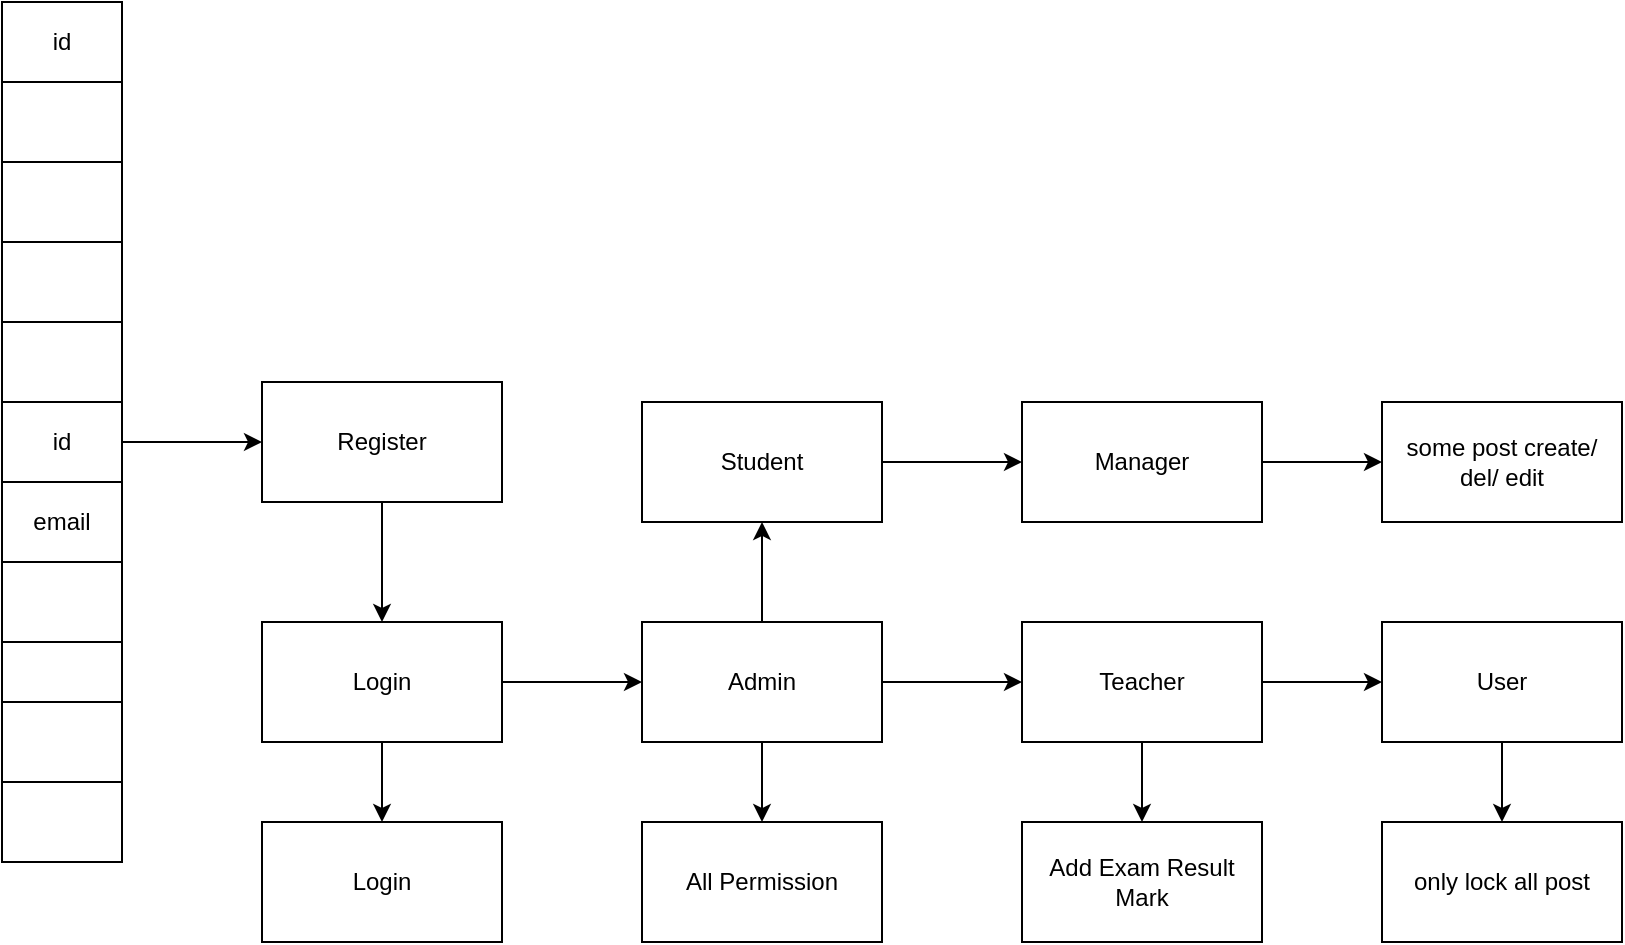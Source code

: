 <mxfile version="20.3.6" type="github" pages="3">
  <diagram id="4U0PF0JPmRglAvXGJqax" name="Page-1">
    <mxGraphModel dx="1108" dy="474" grid="1" gridSize="10" guides="1" tooltips="1" connect="1" arrows="1" fold="1" page="1" pageScale="1" pageWidth="850" pageHeight="1100" math="0" shadow="0">
      <root>
        <mxCell id="0" />
        <mxCell id="1" parent="0" />
        <mxCell id="2bIeN-VB0BG022n8a01r-1" value="" style="shape=table;startSize=0;container=1;collapsible=0;childLayout=tableLayout;" vertex="1" parent="1">
          <mxGeometry x="90" y="40" width="60" height="40" as="geometry" />
        </mxCell>
        <mxCell id="2bIeN-VB0BG022n8a01r-2" value="" style="shape=tableRow;horizontal=0;startSize=0;swimlaneHead=0;swimlaneBody=0;top=0;left=0;bottom=0;right=0;collapsible=0;dropTarget=0;fillColor=none;points=[[0,0.5],[1,0.5]];portConstraint=eastwest;" vertex="1" parent="2bIeN-VB0BG022n8a01r-1">
          <mxGeometry width="60" height="40" as="geometry" />
        </mxCell>
        <mxCell id="2bIeN-VB0BG022n8a01r-3" value="id" style="shape=partialRectangle;html=1;whiteSpace=wrap;connectable=0;overflow=hidden;fillColor=none;top=0;left=0;bottom=0;right=0;pointerEvents=1;" vertex="1" parent="2bIeN-VB0BG022n8a01r-2">
          <mxGeometry width="60" height="40" as="geometry">
            <mxRectangle width="60" height="40" as="alternateBounds" />
          </mxGeometry>
        </mxCell>
        <mxCell id="2bIeN-VB0BG022n8a01r-4" value="" style="shape=table;startSize=0;container=1;collapsible=0;childLayout=tableLayout;" vertex="1" parent="1">
          <mxGeometry x="90" y="80" width="60" height="40" as="geometry" />
        </mxCell>
        <mxCell id="2bIeN-VB0BG022n8a01r-5" value="" style="shape=tableRow;horizontal=0;startSize=0;swimlaneHead=0;swimlaneBody=0;top=0;left=0;bottom=0;right=0;collapsible=0;dropTarget=0;fillColor=none;points=[[0,0.5],[1,0.5]];portConstraint=eastwest;" vertex="1" parent="2bIeN-VB0BG022n8a01r-4">
          <mxGeometry width="60" height="40" as="geometry" />
        </mxCell>
        <mxCell id="2bIeN-VB0BG022n8a01r-6" value="" style="shape=partialRectangle;html=1;whiteSpace=wrap;connectable=0;overflow=hidden;fillColor=none;top=0;left=0;bottom=0;right=0;pointerEvents=1;" vertex="1" parent="2bIeN-VB0BG022n8a01r-5">
          <mxGeometry width="60" height="40" as="geometry">
            <mxRectangle width="60" height="40" as="alternateBounds" />
          </mxGeometry>
        </mxCell>
        <mxCell id="2bIeN-VB0BG022n8a01r-7" value="" style="shape=table;startSize=0;container=1;collapsible=0;childLayout=tableLayout;" vertex="1" parent="1">
          <mxGeometry x="90" y="120" width="60" height="40" as="geometry" />
        </mxCell>
        <mxCell id="2bIeN-VB0BG022n8a01r-8" value="" style="shape=tableRow;horizontal=0;startSize=0;swimlaneHead=0;swimlaneBody=0;top=0;left=0;bottom=0;right=0;collapsible=0;dropTarget=0;fillColor=none;points=[[0,0.5],[1,0.5]];portConstraint=eastwest;" vertex="1" parent="2bIeN-VB0BG022n8a01r-7">
          <mxGeometry width="60" height="40" as="geometry" />
        </mxCell>
        <mxCell id="2bIeN-VB0BG022n8a01r-9" value="" style="shape=partialRectangle;html=1;whiteSpace=wrap;connectable=0;overflow=hidden;fillColor=none;top=0;left=0;bottom=0;right=0;pointerEvents=1;" vertex="1" parent="2bIeN-VB0BG022n8a01r-8">
          <mxGeometry width="60" height="40" as="geometry">
            <mxRectangle width="60" height="40" as="alternateBounds" />
          </mxGeometry>
        </mxCell>
        <mxCell id="2bIeN-VB0BG022n8a01r-10" value="" style="shape=table;startSize=0;container=1;collapsible=0;childLayout=tableLayout;" vertex="1" parent="1">
          <mxGeometry x="90" y="200" width="60" height="40" as="geometry" />
        </mxCell>
        <mxCell id="2bIeN-VB0BG022n8a01r-11" value="" style="shape=tableRow;horizontal=0;startSize=0;swimlaneHead=0;swimlaneBody=0;top=0;left=0;bottom=0;right=0;collapsible=0;dropTarget=0;fillColor=none;points=[[0,0.5],[1,0.5]];portConstraint=eastwest;" vertex="1" parent="2bIeN-VB0BG022n8a01r-10">
          <mxGeometry width="60" height="40" as="geometry" />
        </mxCell>
        <mxCell id="2bIeN-VB0BG022n8a01r-12" value="email" style="shape=partialRectangle;html=1;whiteSpace=wrap;connectable=0;overflow=hidden;fillColor=none;top=0;left=0;bottom=0;right=0;pointerEvents=1;" vertex="1" parent="2bIeN-VB0BG022n8a01r-11">
          <mxGeometry width="60" height="40" as="geometry">
            <mxRectangle width="60" height="40" as="alternateBounds" />
          </mxGeometry>
        </mxCell>
        <mxCell id="2bIeN-VB0BG022n8a01r-30" style="edgeStyle=orthogonalEdgeStyle;rounded=0;orthogonalLoop=1;jettySize=auto;html=1;" edge="1" parent="1" source="2bIeN-VB0BG022n8a01r-19">
          <mxGeometry relative="1" as="geometry">
            <mxPoint x="220" y="260" as="targetPoint" />
            <Array as="points">
              <mxPoint x="170" y="260" />
              <mxPoint x="170" y="260" />
            </Array>
          </mxGeometry>
        </mxCell>
        <mxCell id="2bIeN-VB0BG022n8a01r-19" value="" style="shape=table;startSize=0;container=1;collapsible=0;childLayout=tableLayout;" vertex="1" parent="1">
          <mxGeometry x="90" y="230" width="60" height="200" as="geometry" />
        </mxCell>
        <mxCell id="2bIeN-VB0BG022n8a01r-20" value="" style="shape=tableRow;horizontal=0;startSize=0;swimlaneHead=0;swimlaneBody=0;top=0;left=0;bottom=0;right=0;collapsible=0;dropTarget=0;fillColor=none;points=[[0,0.5],[1,0.5]];portConstraint=eastwest;" vertex="1" parent="2bIeN-VB0BG022n8a01r-19">
          <mxGeometry width="60" height="40" as="geometry" />
        </mxCell>
        <mxCell id="2bIeN-VB0BG022n8a01r-21" value="" style="shape=partialRectangle;html=1;whiteSpace=wrap;connectable=0;overflow=hidden;fillColor=none;top=0;left=0;bottom=0;right=0;pointerEvents=1;" vertex="1" parent="2bIeN-VB0BG022n8a01r-20">
          <mxGeometry width="60" height="40" as="geometry">
            <mxRectangle width="60" height="40" as="alternateBounds" />
          </mxGeometry>
        </mxCell>
        <mxCell id="2bIeN-VB0BG022n8a01r-24" value="" style="shape=tableRow;horizontal=0;startSize=0;swimlaneHead=0;swimlaneBody=0;top=0;left=0;bottom=0;right=0;collapsible=0;dropTarget=0;fillColor=none;points=[[0,0.5],[1,0.5]];portConstraint=eastwest;" vertex="1" parent="2bIeN-VB0BG022n8a01r-19">
          <mxGeometry y="40" width="60" height="40" as="geometry" />
        </mxCell>
        <mxCell id="2bIeN-VB0BG022n8a01r-25" value="" style="shape=partialRectangle;html=1;whiteSpace=wrap;connectable=0;overflow=hidden;fillColor=none;top=0;left=0;bottom=0;right=0;pointerEvents=1;" vertex="1" parent="2bIeN-VB0BG022n8a01r-24">
          <mxGeometry width="60" height="40" as="geometry">
            <mxRectangle width="60" height="40" as="alternateBounds" />
          </mxGeometry>
        </mxCell>
        <mxCell id="2bIeN-VB0BG022n8a01r-28" value="" style="shape=tableRow;horizontal=0;startSize=0;swimlaneHead=0;swimlaneBody=0;top=0;left=0;bottom=0;right=0;collapsible=0;dropTarget=0;fillColor=none;points=[[0,0.5],[1,0.5]];portConstraint=eastwest;" vertex="1" parent="2bIeN-VB0BG022n8a01r-19">
          <mxGeometry y="80" width="60" height="40" as="geometry" />
        </mxCell>
        <mxCell id="2bIeN-VB0BG022n8a01r-29" value="id" style="shape=partialRectangle;html=1;whiteSpace=wrap;connectable=0;overflow=hidden;fillColor=none;top=0;left=0;bottom=0;right=0;pointerEvents=1;" vertex="1" parent="2bIeN-VB0BG022n8a01r-28">
          <mxGeometry width="60" height="40" as="geometry">
            <mxRectangle width="60" height="40" as="alternateBounds" />
          </mxGeometry>
        </mxCell>
        <mxCell id="2bIeN-VB0BG022n8a01r-26" value="" style="shape=tableRow;horizontal=0;startSize=0;swimlaneHead=0;swimlaneBody=0;top=0;left=0;bottom=0;right=0;collapsible=0;dropTarget=0;fillColor=none;points=[[0,0.5],[1,0.5]];portConstraint=eastwest;" vertex="1" parent="2bIeN-VB0BG022n8a01r-19">
          <mxGeometry y="120" width="60" height="40" as="geometry" />
        </mxCell>
        <mxCell id="2bIeN-VB0BG022n8a01r-27" value="email" style="shape=partialRectangle;html=1;whiteSpace=wrap;connectable=0;overflow=hidden;fillColor=none;top=0;left=0;bottom=0;right=0;pointerEvents=1;" vertex="1" parent="2bIeN-VB0BG022n8a01r-26">
          <mxGeometry width="60" height="40" as="geometry">
            <mxRectangle width="60" height="40" as="alternateBounds" />
          </mxGeometry>
        </mxCell>
        <mxCell id="2bIeN-VB0BG022n8a01r-22" value="" style="shape=tableRow;horizontal=0;startSize=0;swimlaneHead=0;swimlaneBody=0;top=0;left=0;bottom=0;right=0;collapsible=0;dropTarget=0;fillColor=none;points=[[0,0.5],[1,0.5]];portConstraint=eastwest;" vertex="1" parent="2bIeN-VB0BG022n8a01r-19">
          <mxGeometry y="160" width="60" height="40" as="geometry" />
        </mxCell>
        <mxCell id="2bIeN-VB0BG022n8a01r-23" value="" style="shape=partialRectangle;html=1;whiteSpace=wrap;connectable=0;overflow=hidden;fillColor=none;top=0;left=0;bottom=0;right=0;pointerEvents=1;" vertex="1" parent="2bIeN-VB0BG022n8a01r-22">
          <mxGeometry width="60" height="40" as="geometry">
            <mxRectangle width="60" height="40" as="alternateBounds" />
          </mxGeometry>
        </mxCell>
        <mxCell id="2bIeN-VB0BG022n8a01r-32" style="edgeStyle=orthogonalEdgeStyle;rounded=0;orthogonalLoop=1;jettySize=auto;html=1;" edge="1" parent="1" source="2bIeN-VB0BG022n8a01r-31">
          <mxGeometry relative="1" as="geometry">
            <mxPoint x="280" y="350" as="targetPoint" />
          </mxGeometry>
        </mxCell>
        <mxCell id="2bIeN-VB0BG022n8a01r-31" value="Register" style="rounded=0;whiteSpace=wrap;html=1;" vertex="1" parent="1">
          <mxGeometry x="220" y="230" width="120" height="60" as="geometry" />
        </mxCell>
        <mxCell id="2bIeN-VB0BG022n8a01r-34" style="edgeStyle=orthogonalEdgeStyle;rounded=0;orthogonalLoop=1;jettySize=auto;html=1;" edge="1" parent="1" source="2bIeN-VB0BG022n8a01r-33">
          <mxGeometry relative="1" as="geometry">
            <mxPoint x="410" y="380" as="targetPoint" />
          </mxGeometry>
        </mxCell>
        <mxCell id="2bIeN-VB0BG022n8a01r-47" style="edgeStyle=orthogonalEdgeStyle;rounded=0;orthogonalLoop=1;jettySize=auto;html=1;" edge="1" parent="1" source="2bIeN-VB0BG022n8a01r-33">
          <mxGeometry relative="1" as="geometry">
            <mxPoint x="280" y="450" as="targetPoint" />
          </mxGeometry>
        </mxCell>
        <mxCell id="2bIeN-VB0BG022n8a01r-33" value="Login" style="rounded=0;whiteSpace=wrap;html=1;" vertex="1" parent="1">
          <mxGeometry x="220" y="350" width="120" height="60" as="geometry" />
        </mxCell>
        <mxCell id="2bIeN-VB0BG022n8a01r-38" style="edgeStyle=orthogonalEdgeStyle;rounded=0;orthogonalLoop=1;jettySize=auto;html=1;" edge="1" parent="1" source="2bIeN-VB0BG022n8a01r-35">
          <mxGeometry relative="1" as="geometry">
            <mxPoint x="470" y="300" as="targetPoint" />
          </mxGeometry>
        </mxCell>
        <mxCell id="2bIeN-VB0BG022n8a01r-40" style="edgeStyle=orthogonalEdgeStyle;rounded=0;orthogonalLoop=1;jettySize=auto;html=1;" edge="1" parent="1" source="2bIeN-VB0BG022n8a01r-35">
          <mxGeometry relative="1" as="geometry">
            <mxPoint x="600" y="380" as="targetPoint" />
          </mxGeometry>
        </mxCell>
        <mxCell id="2bIeN-VB0BG022n8a01r-49" style="edgeStyle=orthogonalEdgeStyle;rounded=0;orthogonalLoop=1;jettySize=auto;html=1;" edge="1" parent="1" source="2bIeN-VB0BG022n8a01r-35">
          <mxGeometry relative="1" as="geometry">
            <mxPoint x="470" y="450" as="targetPoint" />
          </mxGeometry>
        </mxCell>
        <mxCell id="2bIeN-VB0BG022n8a01r-35" value="Admin" style="rounded=0;whiteSpace=wrap;html=1;" vertex="1" parent="1">
          <mxGeometry x="410" y="350" width="120" height="60" as="geometry" />
        </mxCell>
        <mxCell id="2bIeN-VB0BG022n8a01r-43" style="edgeStyle=orthogonalEdgeStyle;rounded=0;orthogonalLoop=1;jettySize=auto;html=1;" edge="1" parent="1" source="2bIeN-VB0BG022n8a01r-39">
          <mxGeometry relative="1" as="geometry">
            <mxPoint x="600" y="270" as="targetPoint" />
          </mxGeometry>
        </mxCell>
        <mxCell id="2bIeN-VB0BG022n8a01r-39" value="Student" style="rounded=0;whiteSpace=wrap;html=1;" vertex="1" parent="1">
          <mxGeometry x="410" y="240" width="120" height="60" as="geometry" />
        </mxCell>
        <mxCell id="2bIeN-VB0BG022n8a01r-45" style="edgeStyle=orthogonalEdgeStyle;rounded=0;orthogonalLoop=1;jettySize=auto;html=1;" edge="1" parent="1" source="2bIeN-VB0BG022n8a01r-41">
          <mxGeometry relative="1" as="geometry">
            <mxPoint x="780" y="380" as="targetPoint" />
          </mxGeometry>
        </mxCell>
        <mxCell id="2bIeN-VB0BG022n8a01r-51" style="edgeStyle=orthogonalEdgeStyle;rounded=0;orthogonalLoop=1;jettySize=auto;html=1;" edge="1" parent="1" source="2bIeN-VB0BG022n8a01r-41">
          <mxGeometry relative="1" as="geometry">
            <mxPoint x="660" y="450" as="targetPoint" />
          </mxGeometry>
        </mxCell>
        <mxCell id="2bIeN-VB0BG022n8a01r-41" value="Teacher" style="rounded=0;whiteSpace=wrap;html=1;" vertex="1" parent="1">
          <mxGeometry x="600" y="350" width="120" height="60" as="geometry" />
        </mxCell>
        <mxCell id="2bIeN-VB0BG022n8a01r-55" style="edgeStyle=orthogonalEdgeStyle;rounded=0;orthogonalLoop=1;jettySize=auto;html=1;" edge="1" parent="1" source="2bIeN-VB0BG022n8a01r-44">
          <mxGeometry relative="1" as="geometry">
            <mxPoint x="780" y="270" as="targetPoint" />
          </mxGeometry>
        </mxCell>
        <mxCell id="2bIeN-VB0BG022n8a01r-44" value="Manager" style="rounded=0;whiteSpace=wrap;html=1;" vertex="1" parent="1">
          <mxGeometry x="600" y="240" width="120" height="60" as="geometry" />
        </mxCell>
        <mxCell id="2bIeN-VB0BG022n8a01r-53" style="edgeStyle=orthogonalEdgeStyle;rounded=0;orthogonalLoop=1;jettySize=auto;html=1;" edge="1" parent="1" source="2bIeN-VB0BG022n8a01r-46">
          <mxGeometry relative="1" as="geometry">
            <mxPoint x="840" y="450" as="targetPoint" />
          </mxGeometry>
        </mxCell>
        <mxCell id="2bIeN-VB0BG022n8a01r-46" value="User" style="rounded=0;whiteSpace=wrap;html=1;" vertex="1" parent="1">
          <mxGeometry x="780" y="350" width="120" height="60" as="geometry" />
        </mxCell>
        <mxCell id="2bIeN-VB0BG022n8a01r-48" value="Login" style="rounded=0;whiteSpace=wrap;html=1;" vertex="1" parent="1">
          <mxGeometry x="220" y="450" width="120" height="60" as="geometry" />
        </mxCell>
        <mxCell id="2bIeN-VB0BG022n8a01r-50" value="All Permission" style="rounded=0;whiteSpace=wrap;html=1;" vertex="1" parent="1">
          <mxGeometry x="410" y="450" width="120" height="60" as="geometry" />
        </mxCell>
        <mxCell id="2bIeN-VB0BG022n8a01r-52" value="Add Exam Result&lt;br&gt;Mark" style="rounded=0;whiteSpace=wrap;html=1;" vertex="1" parent="1">
          <mxGeometry x="600" y="450" width="120" height="60" as="geometry" />
        </mxCell>
        <mxCell id="2bIeN-VB0BG022n8a01r-54" value="only lock all post" style="rounded=0;whiteSpace=wrap;html=1;" vertex="1" parent="1">
          <mxGeometry x="780" y="450" width="120" height="60" as="geometry" />
        </mxCell>
        <mxCell id="2bIeN-VB0BG022n8a01r-56" value="some post create/&lt;br&gt;del/ edit" style="rounded=0;whiteSpace=wrap;html=1;" vertex="1" parent="1">
          <mxGeometry x="780" y="240" width="120" height="60" as="geometry" />
        </mxCell>
        <mxCell id="2bIeN-VB0BG022n8a01r-57" value="" style="shape=table;startSize=0;container=1;collapsible=0;childLayout=tableLayout;" vertex="1" parent="1">
          <mxGeometry x="90" y="270" width="60" height="200" as="geometry" />
        </mxCell>
        <mxCell id="2bIeN-VB0BG022n8a01r-58" value="" style="shape=tableRow;horizontal=0;startSize=0;swimlaneHead=0;swimlaneBody=0;top=0;left=0;bottom=0;right=0;collapsible=0;dropTarget=0;fillColor=none;points=[[0,0.5],[1,0.5]];portConstraint=eastwest;" vertex="1" parent="2bIeN-VB0BG022n8a01r-57">
          <mxGeometry width="60" height="40" as="geometry" />
        </mxCell>
        <mxCell id="2bIeN-VB0BG022n8a01r-59" value="" style="shape=partialRectangle;html=1;whiteSpace=wrap;connectable=0;overflow=hidden;fillColor=none;top=0;left=0;bottom=0;right=0;pointerEvents=1;" vertex="1" parent="2bIeN-VB0BG022n8a01r-58">
          <mxGeometry width="60" height="40" as="geometry">
            <mxRectangle width="60" height="40" as="alternateBounds" />
          </mxGeometry>
        </mxCell>
        <mxCell id="2bIeN-VB0BG022n8a01r-60" value="" style="shape=tableRow;horizontal=0;startSize=0;swimlaneHead=0;swimlaneBody=0;top=0;left=0;bottom=0;right=0;collapsible=0;dropTarget=0;fillColor=none;points=[[0,0.5],[1,0.5]];portConstraint=eastwest;" vertex="1" parent="2bIeN-VB0BG022n8a01r-57">
          <mxGeometry y="40" width="60" height="40" as="geometry" />
        </mxCell>
        <mxCell id="2bIeN-VB0BG022n8a01r-61" value="" style="shape=partialRectangle;html=1;whiteSpace=wrap;connectable=0;overflow=hidden;fillColor=none;top=0;left=0;bottom=0;right=0;pointerEvents=1;" vertex="1" parent="2bIeN-VB0BG022n8a01r-60">
          <mxGeometry width="60" height="40" as="geometry">
            <mxRectangle width="60" height="40" as="alternateBounds" />
          </mxGeometry>
        </mxCell>
        <mxCell id="2bIeN-VB0BG022n8a01r-62" value="" style="shape=tableRow;horizontal=0;startSize=0;swimlaneHead=0;swimlaneBody=0;top=0;left=0;bottom=0;right=0;collapsible=0;dropTarget=0;fillColor=none;points=[[0,0.5],[1,0.5]];portConstraint=eastwest;" vertex="1" parent="2bIeN-VB0BG022n8a01r-57">
          <mxGeometry y="80" width="60" height="40" as="geometry" />
        </mxCell>
        <mxCell id="2bIeN-VB0BG022n8a01r-63" value="" style="shape=partialRectangle;html=1;whiteSpace=wrap;connectable=0;overflow=hidden;fillColor=none;top=0;left=0;bottom=0;right=0;pointerEvents=1;" vertex="1" parent="2bIeN-VB0BG022n8a01r-62">
          <mxGeometry width="60" height="40" as="geometry">
            <mxRectangle width="60" height="40" as="alternateBounds" />
          </mxGeometry>
        </mxCell>
        <mxCell id="2bIeN-VB0BG022n8a01r-64" value="" style="shape=tableRow;horizontal=0;startSize=0;swimlaneHead=0;swimlaneBody=0;top=0;left=0;bottom=0;right=0;collapsible=0;dropTarget=0;fillColor=none;points=[[0,0.5],[1,0.5]];portConstraint=eastwest;" vertex="1" parent="2bIeN-VB0BG022n8a01r-57">
          <mxGeometry y="120" width="60" height="40" as="geometry" />
        </mxCell>
        <mxCell id="2bIeN-VB0BG022n8a01r-65" value="" style="shape=partialRectangle;html=1;whiteSpace=wrap;connectable=0;overflow=hidden;fillColor=none;top=0;left=0;bottom=0;right=0;pointerEvents=1;" vertex="1" parent="2bIeN-VB0BG022n8a01r-64">
          <mxGeometry width="60" height="40" as="geometry">
            <mxRectangle width="60" height="40" as="alternateBounds" />
          </mxGeometry>
        </mxCell>
        <mxCell id="2bIeN-VB0BG022n8a01r-66" value="" style="shape=tableRow;horizontal=0;startSize=0;swimlaneHead=0;swimlaneBody=0;top=0;left=0;bottom=0;right=0;collapsible=0;dropTarget=0;fillColor=none;points=[[0,0.5],[1,0.5]];portConstraint=eastwest;" vertex="1" parent="2bIeN-VB0BG022n8a01r-57">
          <mxGeometry y="160" width="60" height="40" as="geometry" />
        </mxCell>
        <mxCell id="2bIeN-VB0BG022n8a01r-67" value="" style="shape=partialRectangle;html=1;whiteSpace=wrap;connectable=0;overflow=hidden;fillColor=none;top=0;left=0;bottom=0;right=0;pointerEvents=1;" vertex="1" parent="2bIeN-VB0BG022n8a01r-66">
          <mxGeometry width="60" height="40" as="geometry">
            <mxRectangle width="60" height="40" as="alternateBounds" />
          </mxGeometry>
        </mxCell>
        <mxCell id="2bIeN-VB0BG022n8a01r-68" value="" style="shape=table;startSize=0;container=1;collapsible=0;childLayout=tableLayout;" vertex="1" parent="1">
          <mxGeometry x="90" y="160" width="60" height="200" as="geometry" />
        </mxCell>
        <mxCell id="2bIeN-VB0BG022n8a01r-69" value="" style="shape=tableRow;horizontal=0;startSize=0;swimlaneHead=0;swimlaneBody=0;top=0;left=0;bottom=0;right=0;collapsible=0;dropTarget=0;fillColor=none;points=[[0,0.5],[1,0.5]];portConstraint=eastwest;" vertex="1" parent="2bIeN-VB0BG022n8a01r-68">
          <mxGeometry width="60" height="40" as="geometry" />
        </mxCell>
        <mxCell id="2bIeN-VB0BG022n8a01r-70" value="" style="shape=partialRectangle;html=1;whiteSpace=wrap;connectable=0;overflow=hidden;fillColor=none;top=0;left=0;bottom=0;right=0;pointerEvents=1;" vertex="1" parent="2bIeN-VB0BG022n8a01r-69">
          <mxGeometry width="60" height="40" as="geometry">
            <mxRectangle width="60" height="40" as="alternateBounds" />
          </mxGeometry>
        </mxCell>
        <mxCell id="2bIeN-VB0BG022n8a01r-71" value="" style="shape=tableRow;horizontal=0;startSize=0;swimlaneHead=0;swimlaneBody=0;top=0;left=0;bottom=0;right=0;collapsible=0;dropTarget=0;fillColor=none;points=[[0,0.5],[1,0.5]];portConstraint=eastwest;" vertex="1" parent="2bIeN-VB0BG022n8a01r-68">
          <mxGeometry y="40" width="60" height="40" as="geometry" />
        </mxCell>
        <mxCell id="2bIeN-VB0BG022n8a01r-72" value="" style="shape=partialRectangle;html=1;whiteSpace=wrap;connectable=0;overflow=hidden;fillColor=none;top=0;left=0;bottom=0;right=0;pointerEvents=1;" vertex="1" parent="2bIeN-VB0BG022n8a01r-71">
          <mxGeometry width="60" height="40" as="geometry">
            <mxRectangle width="60" height="40" as="alternateBounds" />
          </mxGeometry>
        </mxCell>
        <mxCell id="2bIeN-VB0BG022n8a01r-73" value="" style="shape=tableRow;horizontal=0;startSize=0;swimlaneHead=0;swimlaneBody=0;top=0;left=0;bottom=0;right=0;collapsible=0;dropTarget=0;fillColor=none;points=[[0,0.5],[1,0.5]];portConstraint=eastwest;" vertex="1" parent="2bIeN-VB0BG022n8a01r-68">
          <mxGeometry y="80" width="60" height="40" as="geometry" />
        </mxCell>
        <mxCell id="2bIeN-VB0BG022n8a01r-74" value="id" style="shape=partialRectangle;html=1;whiteSpace=wrap;connectable=0;overflow=hidden;fillColor=none;top=0;left=0;bottom=0;right=0;pointerEvents=1;" vertex="1" parent="2bIeN-VB0BG022n8a01r-73">
          <mxGeometry width="60" height="40" as="geometry">
            <mxRectangle width="60" height="40" as="alternateBounds" />
          </mxGeometry>
        </mxCell>
        <mxCell id="2bIeN-VB0BG022n8a01r-75" value="" style="shape=tableRow;horizontal=0;startSize=0;swimlaneHead=0;swimlaneBody=0;top=0;left=0;bottom=0;right=0;collapsible=0;dropTarget=0;fillColor=none;points=[[0,0.5],[1,0.5]];portConstraint=eastwest;" vertex="1" parent="2bIeN-VB0BG022n8a01r-68">
          <mxGeometry y="120" width="60" height="40" as="geometry" />
        </mxCell>
        <mxCell id="2bIeN-VB0BG022n8a01r-76" value="email" style="shape=partialRectangle;html=1;whiteSpace=wrap;connectable=0;overflow=hidden;fillColor=none;top=0;left=0;bottom=0;right=0;pointerEvents=1;" vertex="1" parent="2bIeN-VB0BG022n8a01r-75">
          <mxGeometry width="60" height="40" as="geometry">
            <mxRectangle width="60" height="40" as="alternateBounds" />
          </mxGeometry>
        </mxCell>
        <mxCell id="2bIeN-VB0BG022n8a01r-77" value="" style="shape=tableRow;horizontal=0;startSize=0;swimlaneHead=0;swimlaneBody=0;top=0;left=0;bottom=0;right=0;collapsible=0;dropTarget=0;fillColor=none;points=[[0,0.5],[1,0.5]];portConstraint=eastwest;" vertex="1" parent="2bIeN-VB0BG022n8a01r-68">
          <mxGeometry y="160" width="60" height="40" as="geometry" />
        </mxCell>
        <mxCell id="2bIeN-VB0BG022n8a01r-78" value="" style="shape=partialRectangle;html=1;whiteSpace=wrap;connectable=0;overflow=hidden;fillColor=none;top=0;left=0;bottom=0;right=0;pointerEvents=1;" vertex="1" parent="2bIeN-VB0BG022n8a01r-77">
          <mxGeometry width="60" height="40" as="geometry">
            <mxRectangle width="60" height="40" as="alternateBounds" />
          </mxGeometry>
        </mxCell>
      </root>
    </mxGraphModel>
  </diagram>
  <diagram id="EB6SMEl3M4dQYSnJQPLc" name="Page-2">
    <mxGraphModel dx="1108" dy="474" grid="1" gridSize="10" guides="1" tooltips="1" connect="1" arrows="1" fold="1" page="1" pageScale="1" pageWidth="850" pageHeight="1100" math="0" shadow="0">
      <root>
        <mxCell id="0" />
        <mxCell id="1" parent="0" />
        <mxCell id="DpeVnP99dNTm9in7d2zk-1" value="" style="shape=table;startSize=0;container=1;collapsible=0;childLayout=tableLayout;" vertex="1" parent="1">
          <mxGeometry x="90" y="40" width="60" height="40" as="geometry" />
        </mxCell>
        <mxCell id="DpeVnP99dNTm9in7d2zk-2" value="" style="shape=tableRow;horizontal=0;startSize=0;swimlaneHead=0;swimlaneBody=0;top=0;left=0;bottom=0;right=0;collapsible=0;dropTarget=0;fillColor=none;points=[[0,0.5],[1,0.5]];portConstraint=eastwest;" vertex="1" parent="DpeVnP99dNTm9in7d2zk-1">
          <mxGeometry width="60" height="40" as="geometry" />
        </mxCell>
        <mxCell id="DpeVnP99dNTm9in7d2zk-3" value="id" style="shape=partialRectangle;html=1;whiteSpace=wrap;connectable=0;overflow=hidden;fillColor=none;top=0;left=0;bottom=0;right=0;pointerEvents=1;" vertex="1" parent="DpeVnP99dNTm9in7d2zk-2">
          <mxGeometry width="60" height="40" as="geometry">
            <mxRectangle width="60" height="40" as="alternateBounds" />
          </mxGeometry>
        </mxCell>
        <mxCell id="DpeVnP99dNTm9in7d2zk-4" value="" style="shape=table;startSize=0;container=1;collapsible=0;childLayout=tableLayout;" vertex="1" parent="1">
          <mxGeometry x="90" y="80" width="60" height="40" as="geometry" />
        </mxCell>
        <mxCell id="DpeVnP99dNTm9in7d2zk-5" value="" style="shape=tableRow;horizontal=0;startSize=0;swimlaneHead=0;swimlaneBody=0;top=0;left=0;bottom=0;right=0;collapsible=0;dropTarget=0;fillColor=none;points=[[0,0.5],[1,0.5]];portConstraint=eastwest;" vertex="1" parent="DpeVnP99dNTm9in7d2zk-4">
          <mxGeometry width="60" height="40" as="geometry" />
        </mxCell>
        <mxCell id="DpeVnP99dNTm9in7d2zk-6" value="" style="shape=partialRectangle;html=1;whiteSpace=wrap;connectable=0;overflow=hidden;fillColor=none;top=0;left=0;bottom=0;right=0;pointerEvents=1;" vertex="1" parent="DpeVnP99dNTm9in7d2zk-5">
          <mxGeometry width="60" height="40" as="geometry">
            <mxRectangle width="60" height="40" as="alternateBounds" />
          </mxGeometry>
        </mxCell>
        <mxCell id="DpeVnP99dNTm9in7d2zk-7" value="" style="shape=table;startSize=0;container=1;collapsible=0;childLayout=tableLayout;" vertex="1" parent="1">
          <mxGeometry x="90" y="120" width="60" height="40" as="geometry" />
        </mxCell>
        <mxCell id="DpeVnP99dNTm9in7d2zk-8" value="" style="shape=tableRow;horizontal=0;startSize=0;swimlaneHead=0;swimlaneBody=0;top=0;left=0;bottom=0;right=0;collapsible=0;dropTarget=0;fillColor=none;points=[[0,0.5],[1,0.5]];portConstraint=eastwest;" vertex="1" parent="DpeVnP99dNTm9in7d2zk-7">
          <mxGeometry width="60" height="40" as="geometry" />
        </mxCell>
        <mxCell id="DpeVnP99dNTm9in7d2zk-9" value="" style="shape=partialRectangle;html=1;whiteSpace=wrap;connectable=0;overflow=hidden;fillColor=none;top=0;left=0;bottom=0;right=0;pointerEvents=1;" vertex="1" parent="DpeVnP99dNTm9in7d2zk-8">
          <mxGeometry width="60" height="40" as="geometry">
            <mxRectangle width="60" height="40" as="alternateBounds" />
          </mxGeometry>
        </mxCell>
        <mxCell id="DpeVnP99dNTm9in7d2zk-10" value="" style="shape=table;startSize=0;container=1;collapsible=0;childLayout=tableLayout;" vertex="1" parent="1">
          <mxGeometry x="90" y="200" width="60" height="40" as="geometry" />
        </mxCell>
        <mxCell id="DpeVnP99dNTm9in7d2zk-11" value="" style="shape=tableRow;horizontal=0;startSize=0;swimlaneHead=0;swimlaneBody=0;top=0;left=0;bottom=0;right=0;collapsible=0;dropTarget=0;fillColor=none;points=[[0,0.5],[1,0.5]];portConstraint=eastwest;" vertex="1" parent="DpeVnP99dNTm9in7d2zk-10">
          <mxGeometry width="60" height="40" as="geometry" />
        </mxCell>
        <mxCell id="DpeVnP99dNTm9in7d2zk-12" value="email" style="shape=partialRectangle;html=1;whiteSpace=wrap;connectable=0;overflow=hidden;fillColor=none;top=0;left=0;bottom=0;right=0;pointerEvents=1;" vertex="1" parent="DpeVnP99dNTm9in7d2zk-11">
          <mxGeometry width="60" height="40" as="geometry">
            <mxRectangle width="60" height="40" as="alternateBounds" />
          </mxGeometry>
        </mxCell>
        <mxCell id="DpeVnP99dNTm9in7d2zk-13" value="" style="shape=table;startSize=0;container=1;collapsible=0;childLayout=tableLayout;" vertex="1" parent="1">
          <mxGeometry x="90" y="230" width="60" height="200" as="geometry" />
        </mxCell>
        <mxCell id="DpeVnP99dNTm9in7d2zk-14" value="" style="shape=tableRow;horizontal=0;startSize=0;swimlaneHead=0;swimlaneBody=0;top=0;left=0;bottom=0;right=0;collapsible=0;dropTarget=0;fillColor=none;points=[[0,0.5],[1,0.5]];portConstraint=eastwest;" vertex="1" parent="DpeVnP99dNTm9in7d2zk-13">
          <mxGeometry width="60" height="40" as="geometry" />
        </mxCell>
        <mxCell id="DpeVnP99dNTm9in7d2zk-15" value="" style="shape=partialRectangle;html=1;whiteSpace=wrap;connectable=0;overflow=hidden;fillColor=none;top=0;left=0;bottom=0;right=0;pointerEvents=1;" vertex="1" parent="DpeVnP99dNTm9in7d2zk-14">
          <mxGeometry width="60" height="40" as="geometry">
            <mxRectangle width="60" height="40" as="alternateBounds" />
          </mxGeometry>
        </mxCell>
        <mxCell id="DpeVnP99dNTm9in7d2zk-16" value="" style="shape=tableRow;horizontal=0;startSize=0;swimlaneHead=0;swimlaneBody=0;top=0;left=0;bottom=0;right=0;collapsible=0;dropTarget=0;fillColor=none;points=[[0,0.5],[1,0.5]];portConstraint=eastwest;" vertex="1" parent="DpeVnP99dNTm9in7d2zk-13">
          <mxGeometry y="40" width="60" height="40" as="geometry" />
        </mxCell>
        <mxCell id="DpeVnP99dNTm9in7d2zk-17" value="" style="shape=partialRectangle;html=1;whiteSpace=wrap;connectable=0;overflow=hidden;fillColor=none;top=0;left=0;bottom=0;right=0;pointerEvents=1;" vertex="1" parent="DpeVnP99dNTm9in7d2zk-16">
          <mxGeometry width="60" height="40" as="geometry">
            <mxRectangle width="60" height="40" as="alternateBounds" />
          </mxGeometry>
        </mxCell>
        <mxCell id="DpeVnP99dNTm9in7d2zk-18" value="" style="shape=tableRow;horizontal=0;startSize=0;swimlaneHead=0;swimlaneBody=0;top=0;left=0;bottom=0;right=0;collapsible=0;dropTarget=0;fillColor=none;points=[[0,0.5],[1,0.5]];portConstraint=eastwest;" vertex="1" parent="DpeVnP99dNTm9in7d2zk-13">
          <mxGeometry y="80" width="60" height="40" as="geometry" />
        </mxCell>
        <mxCell id="DpeVnP99dNTm9in7d2zk-19" value="id" style="shape=partialRectangle;html=1;whiteSpace=wrap;connectable=0;overflow=hidden;fillColor=none;top=0;left=0;bottom=0;right=0;pointerEvents=1;" vertex="1" parent="DpeVnP99dNTm9in7d2zk-18">
          <mxGeometry width="60" height="40" as="geometry">
            <mxRectangle width="60" height="40" as="alternateBounds" />
          </mxGeometry>
        </mxCell>
        <mxCell id="DpeVnP99dNTm9in7d2zk-20" value="" style="shape=tableRow;horizontal=0;startSize=0;swimlaneHead=0;swimlaneBody=0;top=0;left=0;bottom=0;right=0;collapsible=0;dropTarget=0;fillColor=none;points=[[0,0.5],[1,0.5]];portConstraint=eastwest;" vertex="1" parent="DpeVnP99dNTm9in7d2zk-13">
          <mxGeometry y="120" width="60" height="40" as="geometry" />
        </mxCell>
        <mxCell id="DpeVnP99dNTm9in7d2zk-21" value="email" style="shape=partialRectangle;html=1;whiteSpace=wrap;connectable=0;overflow=hidden;fillColor=none;top=0;left=0;bottom=0;right=0;pointerEvents=1;" vertex="1" parent="DpeVnP99dNTm9in7d2zk-20">
          <mxGeometry width="60" height="40" as="geometry">
            <mxRectangle width="60" height="40" as="alternateBounds" />
          </mxGeometry>
        </mxCell>
        <mxCell id="DpeVnP99dNTm9in7d2zk-22" value="" style="shape=tableRow;horizontal=0;startSize=0;swimlaneHead=0;swimlaneBody=0;top=0;left=0;bottom=0;right=0;collapsible=0;dropTarget=0;fillColor=none;points=[[0,0.5],[1,0.5]];portConstraint=eastwest;" vertex="1" parent="DpeVnP99dNTm9in7d2zk-13">
          <mxGeometry y="160" width="60" height="40" as="geometry" />
        </mxCell>
        <mxCell id="DpeVnP99dNTm9in7d2zk-23" value="" style="shape=partialRectangle;html=1;whiteSpace=wrap;connectable=0;overflow=hidden;fillColor=none;top=0;left=0;bottom=0;right=0;pointerEvents=1;" vertex="1" parent="DpeVnP99dNTm9in7d2zk-22">
          <mxGeometry width="60" height="40" as="geometry">
            <mxRectangle width="60" height="40" as="alternateBounds" />
          </mxGeometry>
        </mxCell>
        <mxCell id="DpeVnP99dNTm9in7d2zk-24" value="" style="shape=table;startSize=0;container=1;collapsible=0;childLayout=tableLayout;" vertex="1" parent="1">
          <mxGeometry x="90" y="270" width="60" height="200" as="geometry" />
        </mxCell>
        <mxCell id="DpeVnP99dNTm9in7d2zk-25" value="" style="shape=tableRow;horizontal=0;startSize=0;swimlaneHead=0;swimlaneBody=0;top=0;left=0;bottom=0;right=0;collapsible=0;dropTarget=0;fillColor=none;points=[[0,0.5],[1,0.5]];portConstraint=eastwest;" vertex="1" parent="DpeVnP99dNTm9in7d2zk-24">
          <mxGeometry width="60" height="40" as="geometry" />
        </mxCell>
        <mxCell id="DpeVnP99dNTm9in7d2zk-26" value="" style="shape=partialRectangle;html=1;whiteSpace=wrap;connectable=0;overflow=hidden;fillColor=none;top=0;left=0;bottom=0;right=0;pointerEvents=1;" vertex="1" parent="DpeVnP99dNTm9in7d2zk-25">
          <mxGeometry width="60" height="40" as="geometry">
            <mxRectangle width="60" height="40" as="alternateBounds" />
          </mxGeometry>
        </mxCell>
        <mxCell id="DpeVnP99dNTm9in7d2zk-27" value="" style="shape=tableRow;horizontal=0;startSize=0;swimlaneHead=0;swimlaneBody=0;top=0;left=0;bottom=0;right=0;collapsible=0;dropTarget=0;fillColor=none;points=[[0,0.5],[1,0.5]];portConstraint=eastwest;" vertex="1" parent="DpeVnP99dNTm9in7d2zk-24">
          <mxGeometry y="40" width="60" height="40" as="geometry" />
        </mxCell>
        <mxCell id="DpeVnP99dNTm9in7d2zk-28" value="" style="shape=partialRectangle;html=1;whiteSpace=wrap;connectable=0;overflow=hidden;fillColor=none;top=0;left=0;bottom=0;right=0;pointerEvents=1;" vertex="1" parent="DpeVnP99dNTm9in7d2zk-27">
          <mxGeometry width="60" height="40" as="geometry">
            <mxRectangle width="60" height="40" as="alternateBounds" />
          </mxGeometry>
        </mxCell>
        <mxCell id="DpeVnP99dNTm9in7d2zk-29" value="" style="shape=tableRow;horizontal=0;startSize=0;swimlaneHead=0;swimlaneBody=0;top=0;left=0;bottom=0;right=0;collapsible=0;dropTarget=0;fillColor=none;points=[[0,0.5],[1,0.5]];portConstraint=eastwest;" vertex="1" parent="DpeVnP99dNTm9in7d2zk-24">
          <mxGeometry y="80" width="60" height="40" as="geometry" />
        </mxCell>
        <mxCell id="DpeVnP99dNTm9in7d2zk-30" value="" style="shape=partialRectangle;html=1;whiteSpace=wrap;connectable=0;overflow=hidden;fillColor=none;top=0;left=0;bottom=0;right=0;pointerEvents=1;" vertex="1" parent="DpeVnP99dNTm9in7d2zk-29">
          <mxGeometry width="60" height="40" as="geometry">
            <mxRectangle width="60" height="40" as="alternateBounds" />
          </mxGeometry>
        </mxCell>
        <mxCell id="DpeVnP99dNTm9in7d2zk-31" value="" style="shape=tableRow;horizontal=0;startSize=0;swimlaneHead=0;swimlaneBody=0;top=0;left=0;bottom=0;right=0;collapsible=0;dropTarget=0;fillColor=none;points=[[0,0.5],[1,0.5]];portConstraint=eastwest;" vertex="1" parent="DpeVnP99dNTm9in7d2zk-24">
          <mxGeometry y="120" width="60" height="40" as="geometry" />
        </mxCell>
        <mxCell id="DpeVnP99dNTm9in7d2zk-32" value="" style="shape=partialRectangle;html=1;whiteSpace=wrap;connectable=0;overflow=hidden;fillColor=none;top=0;left=0;bottom=0;right=0;pointerEvents=1;" vertex="1" parent="DpeVnP99dNTm9in7d2zk-31">
          <mxGeometry width="60" height="40" as="geometry">
            <mxRectangle width="60" height="40" as="alternateBounds" />
          </mxGeometry>
        </mxCell>
        <mxCell id="DpeVnP99dNTm9in7d2zk-33" value="" style="shape=tableRow;horizontal=0;startSize=0;swimlaneHead=0;swimlaneBody=0;top=0;left=0;bottom=0;right=0;collapsible=0;dropTarget=0;fillColor=none;points=[[0,0.5],[1,0.5]];portConstraint=eastwest;" vertex="1" parent="DpeVnP99dNTm9in7d2zk-24">
          <mxGeometry y="160" width="60" height="40" as="geometry" />
        </mxCell>
        <mxCell id="DpeVnP99dNTm9in7d2zk-34" value="" style="shape=partialRectangle;html=1;whiteSpace=wrap;connectable=0;overflow=hidden;fillColor=none;top=0;left=0;bottom=0;right=0;pointerEvents=1;" vertex="1" parent="DpeVnP99dNTm9in7d2zk-33">
          <mxGeometry width="60" height="40" as="geometry">
            <mxRectangle width="60" height="40" as="alternateBounds" />
          </mxGeometry>
        </mxCell>
        <mxCell id="DpeVnP99dNTm9in7d2zk-35" value="" style="shape=table;startSize=0;container=1;collapsible=0;childLayout=tableLayout;" vertex="1" parent="1">
          <mxGeometry x="90" y="160" width="60" height="200" as="geometry" />
        </mxCell>
        <mxCell id="DpeVnP99dNTm9in7d2zk-36" value="" style="shape=tableRow;horizontal=0;startSize=0;swimlaneHead=0;swimlaneBody=0;top=0;left=0;bottom=0;right=0;collapsible=0;dropTarget=0;fillColor=none;points=[[0,0.5],[1,0.5]];portConstraint=eastwest;" vertex="1" parent="DpeVnP99dNTm9in7d2zk-35">
          <mxGeometry width="60" height="40" as="geometry" />
        </mxCell>
        <mxCell id="DpeVnP99dNTm9in7d2zk-37" value="" style="shape=partialRectangle;html=1;whiteSpace=wrap;connectable=0;overflow=hidden;fillColor=none;top=0;left=0;bottom=0;right=0;pointerEvents=1;" vertex="1" parent="DpeVnP99dNTm9in7d2zk-36">
          <mxGeometry width="60" height="40" as="geometry">
            <mxRectangle width="60" height="40" as="alternateBounds" />
          </mxGeometry>
        </mxCell>
        <mxCell id="DpeVnP99dNTm9in7d2zk-38" value="" style="shape=tableRow;horizontal=0;startSize=0;swimlaneHead=0;swimlaneBody=0;top=0;left=0;bottom=0;right=0;collapsible=0;dropTarget=0;fillColor=none;points=[[0,0.5],[1,0.5]];portConstraint=eastwest;" vertex="1" parent="DpeVnP99dNTm9in7d2zk-35">
          <mxGeometry y="40" width="60" height="40" as="geometry" />
        </mxCell>
        <mxCell id="DpeVnP99dNTm9in7d2zk-39" value="" style="shape=partialRectangle;html=1;whiteSpace=wrap;connectable=0;overflow=hidden;fillColor=none;top=0;left=0;bottom=0;right=0;pointerEvents=1;" vertex="1" parent="DpeVnP99dNTm9in7d2zk-38">
          <mxGeometry width="60" height="40" as="geometry">
            <mxRectangle width="60" height="40" as="alternateBounds" />
          </mxGeometry>
        </mxCell>
        <mxCell id="DpeVnP99dNTm9in7d2zk-40" value="" style="shape=tableRow;horizontal=0;startSize=0;swimlaneHead=0;swimlaneBody=0;top=0;left=0;bottom=0;right=0;collapsible=0;dropTarget=0;fillColor=none;points=[[0,0.5],[1,0.5]];portConstraint=eastwest;" vertex="1" parent="DpeVnP99dNTm9in7d2zk-35">
          <mxGeometry y="80" width="60" height="40" as="geometry" />
        </mxCell>
        <mxCell id="DpeVnP99dNTm9in7d2zk-41" value="id" style="shape=partialRectangle;html=1;whiteSpace=wrap;connectable=0;overflow=hidden;fillColor=none;top=0;left=0;bottom=0;right=0;pointerEvents=1;" vertex="1" parent="DpeVnP99dNTm9in7d2zk-40">
          <mxGeometry width="60" height="40" as="geometry">
            <mxRectangle width="60" height="40" as="alternateBounds" />
          </mxGeometry>
        </mxCell>
        <mxCell id="DpeVnP99dNTm9in7d2zk-42" value="" style="shape=tableRow;horizontal=0;startSize=0;swimlaneHead=0;swimlaneBody=0;top=0;left=0;bottom=0;right=0;collapsible=0;dropTarget=0;fillColor=none;points=[[0,0.5],[1,0.5]];portConstraint=eastwest;" vertex="1" parent="DpeVnP99dNTm9in7d2zk-35">
          <mxGeometry y="120" width="60" height="40" as="geometry" />
        </mxCell>
        <mxCell id="DpeVnP99dNTm9in7d2zk-43" value="email" style="shape=partialRectangle;html=1;whiteSpace=wrap;connectable=0;overflow=hidden;fillColor=none;top=0;left=0;bottom=0;right=0;pointerEvents=1;" vertex="1" parent="DpeVnP99dNTm9in7d2zk-42">
          <mxGeometry width="60" height="40" as="geometry">
            <mxRectangle width="60" height="40" as="alternateBounds" />
          </mxGeometry>
        </mxCell>
        <mxCell id="DpeVnP99dNTm9in7d2zk-44" value="" style="shape=tableRow;horizontal=0;startSize=0;swimlaneHead=0;swimlaneBody=0;top=0;left=0;bottom=0;right=0;collapsible=0;dropTarget=0;fillColor=none;points=[[0,0.5],[1,0.5]];portConstraint=eastwest;" vertex="1" parent="DpeVnP99dNTm9in7d2zk-35">
          <mxGeometry y="160" width="60" height="40" as="geometry" />
        </mxCell>
        <mxCell id="DpeVnP99dNTm9in7d2zk-45" value="" style="shape=partialRectangle;html=1;whiteSpace=wrap;connectable=0;overflow=hidden;fillColor=none;top=0;left=0;bottom=0;right=0;pointerEvents=1;" vertex="1" parent="DpeVnP99dNTm9in7d2zk-44">
          <mxGeometry width="60" height="40" as="geometry">
            <mxRectangle width="60" height="40" as="alternateBounds" />
          </mxGeometry>
        </mxCell>
        <mxCell id="DpeVnP99dNTm9in7d2zk-46" style="edgeStyle=orthogonalEdgeStyle;rounded=0;orthogonalLoop=1;jettySize=auto;html=1;" edge="1" parent="1" source="DpeVnP99dNTm9in7d2zk-40">
          <mxGeometry relative="1" as="geometry">
            <mxPoint x="210" y="260" as="targetPoint" />
          </mxGeometry>
        </mxCell>
        <mxCell id="DpeVnP99dNTm9in7d2zk-48" style="edgeStyle=orthogonalEdgeStyle;rounded=0;orthogonalLoop=1;jettySize=auto;html=1;" edge="1" parent="1" source="DpeVnP99dNTm9in7d2zk-47">
          <mxGeometry relative="1" as="geometry">
            <mxPoint x="270" y="340" as="targetPoint" />
          </mxGeometry>
        </mxCell>
        <mxCell id="DpeVnP99dNTm9in7d2zk-47" value="Register" style="rounded=0;whiteSpace=wrap;html=1;" vertex="1" parent="1">
          <mxGeometry x="210" y="230" width="120" height="60" as="geometry" />
        </mxCell>
        <mxCell id="DpeVnP99dNTm9in7d2zk-50" style="edgeStyle=orthogonalEdgeStyle;rounded=0;orthogonalLoop=1;jettySize=auto;html=1;" edge="1" parent="1" source="DpeVnP99dNTm9in7d2zk-49">
          <mxGeometry relative="1" as="geometry">
            <mxPoint x="270" y="450" as="targetPoint" />
          </mxGeometry>
        </mxCell>
        <mxCell id="DpeVnP99dNTm9in7d2zk-51" style="edgeStyle=orthogonalEdgeStyle;rounded=0;orthogonalLoop=1;jettySize=auto;html=1;" edge="1" parent="1" source="DpeVnP99dNTm9in7d2zk-49">
          <mxGeometry relative="1" as="geometry">
            <mxPoint x="380" y="370" as="targetPoint" />
          </mxGeometry>
        </mxCell>
        <mxCell id="DpeVnP99dNTm9in7d2zk-49" value="Login" style="rounded=0;whiteSpace=wrap;html=1;" vertex="1" parent="1">
          <mxGeometry x="210" y="340" width="120" height="60" as="geometry" />
        </mxCell>
        <mxCell id="DpeVnP99dNTm9in7d2zk-53" style="edgeStyle=orthogonalEdgeStyle;rounded=0;orthogonalLoop=1;jettySize=auto;html=1;" edge="1" parent="1" source="DpeVnP99dNTm9in7d2zk-52">
          <mxGeometry relative="1" as="geometry">
            <mxPoint x="440" y="290" as="targetPoint" />
          </mxGeometry>
        </mxCell>
        <mxCell id="DpeVnP99dNTm9in7d2zk-57" style="edgeStyle=orthogonalEdgeStyle;rounded=0;orthogonalLoop=1;jettySize=auto;html=1;" edge="1" parent="1" source="DpeVnP99dNTm9in7d2zk-52">
          <mxGeometry relative="1" as="geometry">
            <mxPoint x="560" y="370" as="targetPoint" />
          </mxGeometry>
        </mxCell>
        <mxCell id="yPHr7PdP1B1xXdutAz4q-1" style="edgeStyle=orthogonalEdgeStyle;rounded=0;orthogonalLoop=1;jettySize=auto;html=1;" edge="1" parent="1" source="DpeVnP99dNTm9in7d2zk-52">
          <mxGeometry relative="1" as="geometry">
            <mxPoint x="440" y="450" as="targetPoint" />
          </mxGeometry>
        </mxCell>
        <mxCell id="DpeVnP99dNTm9in7d2zk-52" value="Admin" style="rounded=0;whiteSpace=wrap;html=1;" vertex="1" parent="1">
          <mxGeometry x="380" y="340" width="120" height="60" as="geometry" />
        </mxCell>
        <mxCell id="DpeVnP99dNTm9in7d2zk-55" style="edgeStyle=orthogonalEdgeStyle;rounded=0;orthogonalLoop=1;jettySize=auto;html=1;" edge="1" parent="1" source="DpeVnP99dNTm9in7d2zk-54">
          <mxGeometry relative="1" as="geometry">
            <mxPoint x="560" y="260" as="targetPoint" />
          </mxGeometry>
        </mxCell>
        <mxCell id="DpeVnP99dNTm9in7d2zk-54" value="Student" style="rounded=0;whiteSpace=wrap;html=1;" vertex="1" parent="1">
          <mxGeometry x="380" y="230" width="120" height="60" as="geometry" />
        </mxCell>
        <mxCell id="DpeVnP99dNTm9in7d2zk-59" style="edgeStyle=orthogonalEdgeStyle;rounded=0;orthogonalLoop=1;jettySize=auto;html=1;" edge="1" parent="1" source="DpeVnP99dNTm9in7d2zk-58">
          <mxGeometry relative="1" as="geometry">
            <mxPoint x="750" y="370" as="targetPoint" />
          </mxGeometry>
        </mxCell>
        <mxCell id="DpeVnP99dNTm9in7d2zk-61" style="edgeStyle=orthogonalEdgeStyle;rounded=0;orthogonalLoop=1;jettySize=auto;html=1;" edge="1" parent="1" source="DpeVnP99dNTm9in7d2zk-58">
          <mxGeometry relative="1" as="geometry">
            <mxPoint x="620" y="450" as="targetPoint" />
          </mxGeometry>
        </mxCell>
        <mxCell id="DpeVnP99dNTm9in7d2zk-58" value="Teacher" style="rounded=0;whiteSpace=wrap;html=1;" vertex="1" parent="1">
          <mxGeometry x="560" y="340" width="120" height="60" as="geometry" />
        </mxCell>
        <mxCell id="DpeVnP99dNTm9in7d2zk-60" value="User" style="rounded=0;whiteSpace=wrap;html=1;" vertex="1" parent="1">
          <mxGeometry x="750" y="340" width="120" height="60" as="geometry" />
        </mxCell>
        <mxCell id="DpeVnP99dNTm9in7d2zk-62" value="Add Exam Result&lt;br&gt;Mark" style="rounded=0;whiteSpace=wrap;html=1;" vertex="1" parent="1">
          <mxGeometry x="560" y="450" width="120" height="60" as="geometry" />
        </mxCell>
        <mxCell id="yPHr7PdP1B1xXdutAz4q-2" value="All Permission" style="rounded=0;whiteSpace=wrap;html=1;" vertex="1" parent="1">
          <mxGeometry x="380" y="450" width="120" height="60" as="geometry" />
        </mxCell>
        <mxCell id="gU9lA13lgAl8hZFWnwAX-1" value="Login" style="rounded=0;whiteSpace=wrap;html=1;" vertex="1" parent="1">
          <mxGeometry x="210" y="450" width="120" height="60" as="geometry" />
        </mxCell>
        <mxCell id="gU9lA13lgAl8hZFWnwAX-2" value="Manager" style="rounded=0;whiteSpace=wrap;html=1;" vertex="1" parent="1">
          <mxGeometry x="560" y="230" width="120" height="60" as="geometry" />
        </mxCell>
      </root>
    </mxGraphModel>
  </diagram>
  <diagram id="XQgw3BHM84F85T1DvWjV" name="Page-3">
    <mxGraphModel dx="1108" dy="474" grid="1" gridSize="10" guides="1" tooltips="1" connect="1" arrows="1" fold="1" page="1" pageScale="1" pageWidth="850" pageHeight="1100" math="0" shadow="0">
      <root>
        <mxCell id="0" />
        <mxCell id="1" parent="0" />
      </root>
    </mxGraphModel>
  </diagram>
</mxfile>
